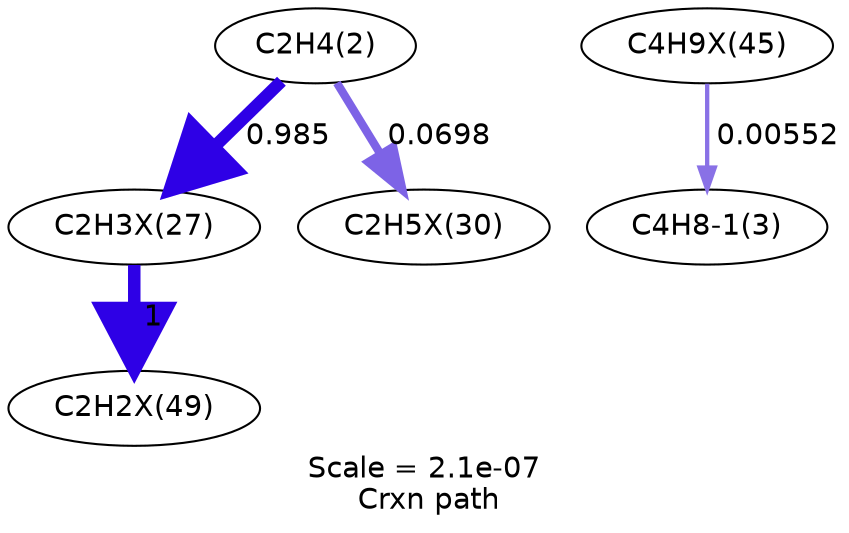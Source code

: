 digraph reaction_paths {
center=1;
s5 -> s17[fontname="Helvetica", style="setlinewidth(5.99)", arrowsize=2.99, color="0.7, 1.48, 0.9"
, label=" 0.985"];
s5 -> s18[fontname="Helvetica", style="setlinewidth(3.99)", arrowsize=2, color="0.7, 0.57, 0.9"
, label=" 0.0698"];
s17 -> s21[fontname="Helvetica", style="setlinewidth(6)", arrowsize=3, color="0.7, 1.5, 0.9"
, label=" 1"];
s20 -> s6[fontname="Helvetica", style="setlinewidth(2.07)", arrowsize=1.04, color="0.7, 0.506, 0.9"
, label=" 0.00552"];
s5 [ fontname="Helvetica", label="C2H4(2)"];
s6 [ fontname="Helvetica", label="C4H8-1(3)"];
s17 [ fontname="Helvetica", label="C2H3X(27)"];
s18 [ fontname="Helvetica", label="C2H5X(30)"];
s20 [ fontname="Helvetica", label="C4H9X(45)"];
s21 [ fontname="Helvetica", label="C2H2X(49)"];
 label = "Scale = 2.1e-07\l Crxn path";
 fontname = "Helvetica";
}
